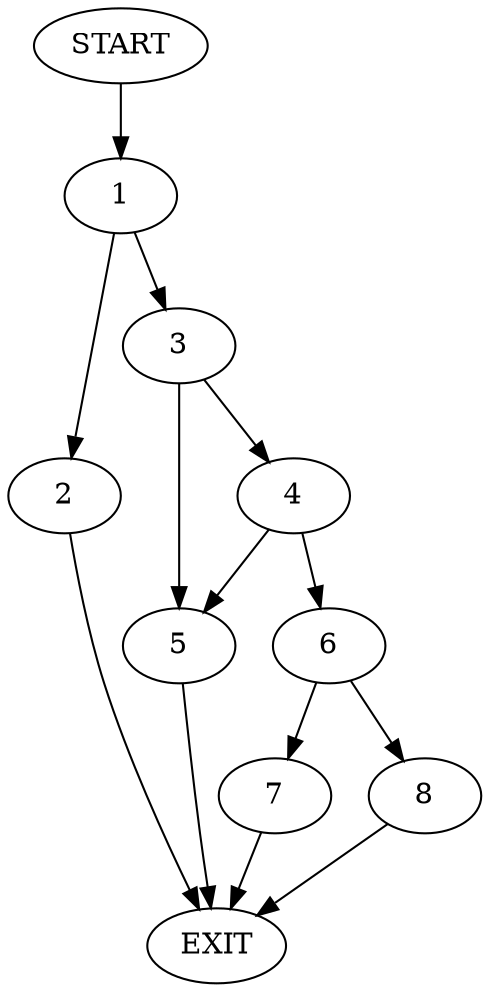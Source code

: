 digraph {
0 [label="START"]
9 [label="EXIT"]
0 -> 1
1 -> 2
1 -> 3
3 -> 4
3 -> 5
2 -> 9
4 -> 6
4 -> 5
5 -> 9
6 -> 7
6 -> 8
8 -> 9
7 -> 9
}
